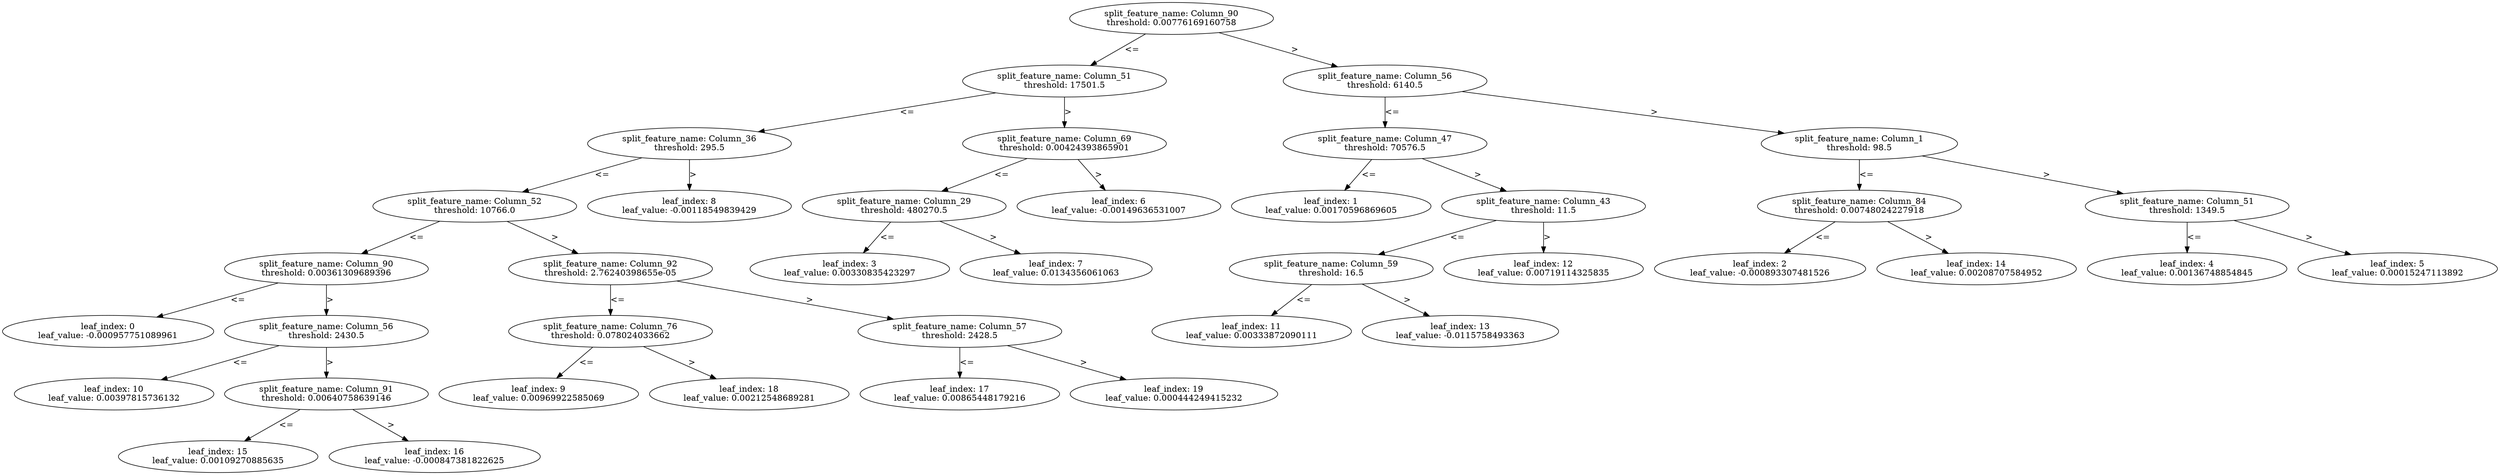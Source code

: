 digraph Tree93 {
	split0 [label="split_feature_name: Column_90\nthreshold: 0.00776169160758"]
	split2 [label="split_feature_name: Column_51\nthreshold: 17501.5"]
	split7 [label="split_feature_name: Column_36\nthreshold: 295.5"]
	split8 [label="split_feature_name: Column_52\nthreshold: 10766.0"]
	split9 [label="split_feature_name: Column_90\nthreshold: 0.00361309689396"]
	leaf0 [label="leaf_index: 0\nleaf_value: -0.000957751089961"]
	split9 -> leaf0 [label="<="]
	split14 [label="split_feature_name: Column_56\nthreshold: 2430.5"]
	leaf10 [label="leaf_index: 10\nleaf_value: 0.00397815736132"]
	split14 -> leaf10 [label="<="]
	split15 [label="split_feature_name: Column_91\nthreshold: 0.00640758639146"]
	leaf15 [label="leaf_index: 15\nleaf_value: 0.00109270885635"]
	split15 -> leaf15 [label="<="]
	leaf16 [label="leaf_index: 16\nleaf_value: -0.000847381822625"]
	split15 -> leaf16 [label=">"]
	split14 -> split15 [label=">"]
	split9 -> split14 [label=">"]
	split8 -> split9 [label="<="]
	split16 [label="split_feature_name: Column_92\nthreshold: 2.76240398655e-05"]
	split17 [label="split_feature_name: Column_76\nthreshold: 0.078024033662"]
	leaf9 [label="leaf_index: 9\nleaf_value: 0.00969922585069"]
	split17 -> leaf9 [label="<="]
	leaf18 [label="leaf_index: 18\nleaf_value: 0.00212548689281"]
	split17 -> leaf18 [label=">"]
	split16 -> split17 [label="<="]
	split18 [label="split_feature_name: Column_57\nthreshold: 2428.5"]
	leaf17 [label="leaf_index: 17\nleaf_value: 0.00865448179216"]
	split18 -> leaf17 [label="<="]
	leaf19 [label="leaf_index: 19\nleaf_value: 0.000444249415232"]
	split18 -> leaf19 [label=">"]
	split16 -> split18 [label=">"]
	split8 -> split16 [label=">"]
	split7 -> split8 [label="<="]
	leaf8 [label="leaf_index: 8\nleaf_value: -0.00118549839429"]
	split7 -> leaf8 [label=">"]
	split2 -> split7 [label="<="]
	split5 [label="split_feature_name: Column_69\nthreshold: 0.00424393865901"]
	split6 [label="split_feature_name: Column_29\nthreshold: 480270.5"]
	leaf3 [label="leaf_index: 3\nleaf_value: 0.00330835423297"]
	split6 -> leaf3 [label="<="]
	leaf7 [label="leaf_index: 7\nleaf_value: 0.0134356061063"]
	split6 -> leaf7 [label=">"]
	split5 -> split6 [label="<="]
	leaf6 [label="leaf_index: 6\nleaf_value: -0.00149636531007"]
	split5 -> leaf6 [label=">"]
	split2 -> split5 [label=">"]
	split0 -> split2 [label="<="]
	split1 [label="split_feature_name: Column_56\nthreshold: 6140.5"]
	split10 [label="split_feature_name: Column_47\nthreshold: 70576.5"]
	leaf1 [label="leaf_index: 1\nleaf_value: 0.00170596869605"]
	split10 -> leaf1 [label="<="]
	split11 [label="split_feature_name: Column_43\nthreshold: 11.5"]
	split12 [label="split_feature_name: Column_59\nthreshold: 16.5"]
	leaf11 [label="leaf_index: 11\nleaf_value: 0.00333872090111"]
	split12 -> leaf11 [label="<="]
	leaf13 [label="leaf_index: 13\nleaf_value: -0.0115758493363"]
	split12 -> leaf13 [label=">"]
	split11 -> split12 [label="<="]
	leaf12 [label="leaf_index: 12\nleaf_value: 0.00719114325835"]
	split11 -> leaf12 [label=">"]
	split10 -> split11 [label=">"]
	split1 -> split10 [label="<="]
	split3 [label="split_feature_name: Column_1\nthreshold: 98.5"]
	split13 [label="split_feature_name: Column_84\nthreshold: 0.00748024227918"]
	leaf2 [label="leaf_index: 2\nleaf_value: -0.000893307481526"]
	split13 -> leaf2 [label="<="]
	leaf14 [label="leaf_index: 14\nleaf_value: 0.00208707584952"]
	split13 -> leaf14 [label=">"]
	split3 -> split13 [label="<="]
	split4 [label="split_feature_name: Column_51\nthreshold: 1349.5"]
	leaf4 [label="leaf_index: 4\nleaf_value: 0.00136748854845"]
	split4 -> leaf4 [label="<="]
	leaf5 [label="leaf_index: 5\nleaf_value: 0.00015247113892"]
	split4 -> leaf5 [label=">"]
	split3 -> split4 [label=">"]
	split1 -> split3 [label=">"]
	split0 -> split1 [label=">"]
}

